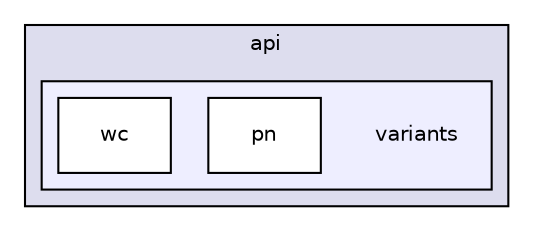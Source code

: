 digraph "variants" {
  compound=true
  node [ fontsize="10", fontname="Helvetica"];
  edge [ labelfontsize="10", labelfontname="Helvetica"];
  subgraph clusterdir_0188a3e6da905bc60aceb35bf790b8c9 {
    graph [ bgcolor="#ddddee", pencolor="black", label="api" fontname="Helvetica", fontsize="10", URL="dir_0188a3e6da905bc60aceb35bf790b8c9.html"]
  subgraph clusterdir_1e50bbf2a309bb153269d539d1c274d0 {
    graph [ bgcolor="#eeeeff", pencolor="black", label="" URL="dir_1e50bbf2a309bb153269d539d1c274d0.html"];
    dir_1e50bbf2a309bb153269d539d1c274d0 [shape=plaintext label="variants"];
    dir_13a188f0f750e6ef399b8b06412db8ed [shape=box label="pn" color="black" fillcolor="white" style="filled" URL="dir_13a188f0f750e6ef399b8b06412db8ed.html"];
    dir_484da87ea7f35210ee5adc92d5512583 [shape=box label="wc" color="black" fillcolor="white" style="filled" URL="dir_484da87ea7f35210ee5adc92d5512583.html"];
  }
  }
}
